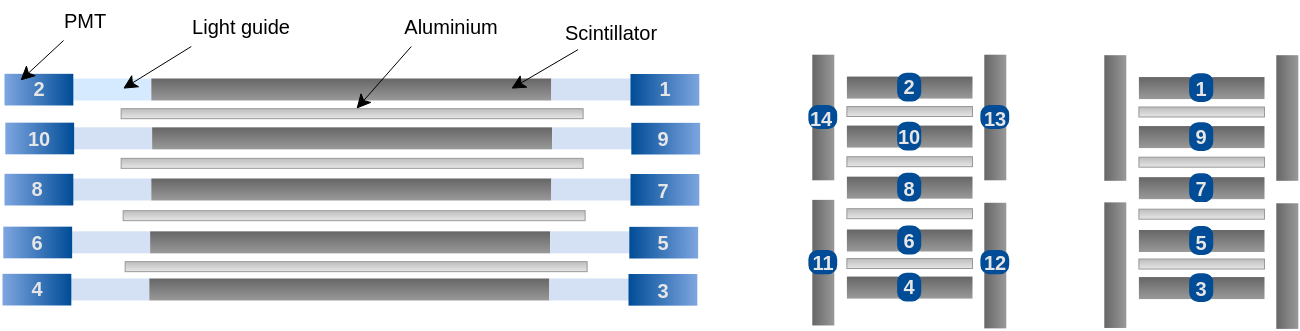 <mxfile version="17.4.2" type="device" pages="2"><diagram id="F793rIssLFSxNm0j3WOR" name="Pagina-2"><mxGraphModel dx="1113" dy="853" grid="1" gridSize="10" guides="1" tooltips="1" connect="1" arrows="1" fold="1" page="1" pageScale="1" pageWidth="1169" pageHeight="827" math="0" shadow="0"><root><mxCell id="0"/><mxCell id="1" parent="0"/><mxCell id="4G-lnaGGp1i9wqiPuR36-56" value="" style="group;strokeWidth=0.5;" parent="1" vertex="1" connectable="0"><mxGeometry x="70.0" y="197.58" width="348.82" height="17.92" as="geometry"/></mxCell><mxCell id="4G-lnaGGp1i9wqiPuR36-57" value="" style="rounded=0;whiteSpace=wrap;html=1;fillColor=#D4E1F5;strokeColor=none;glass=0;sketch=0;shadow=0;strokeWidth=0.5;" parent="4G-lnaGGp1i9wqiPuR36-56" vertex="1"><mxGeometry x="34.41" y="2.42" width="40" height="11" as="geometry"/></mxCell><mxCell id="4G-lnaGGp1i9wqiPuR36-59" value="" style="rounded=0;whiteSpace=wrap;html=1;fillColor=#666666;strokeColor=none;glass=0;sketch=0;shadow=0;gradientColor=#999999;strokeWidth=0.5;" parent="4G-lnaGGp1i9wqiPuR36-56" vertex="1"><mxGeometry x="74.41" y="2.42" width="200" height="11" as="geometry"/></mxCell><mxCell id="4G-lnaGGp1i9wqiPuR36-60" value="" style="rounded=0;whiteSpace=wrap;html=1;fillColor=#D4E1F5;strokeColor=none;glass=0;sketch=0;shadow=0;strokeWidth=0.5;" parent="4G-lnaGGp1i9wqiPuR36-56" vertex="1"><mxGeometry x="274.41" y="2.42" width="40" height="11" as="geometry"/></mxCell><mxCell id="4G-lnaGGp1i9wqiPuR36-58" value="" style="rounded=0;whiteSpace=wrap;html=1;arcSize=29;strokeColor=none;fillColor=#004C97;gradientColor=#7EA6E0;gradientDirection=east;rotation=-180;direction=west;container=0;strokeWidth=0.5;" parent="4G-lnaGGp1i9wqiPuR36-56" vertex="1"><mxGeometry x="314.0" y="0.17" width="34.41" height="15.83" as="geometry"/></mxCell><mxCell id="4G-lnaGGp1i9wqiPuR36-83" value="&lt;b&gt;&lt;font color=&quot;#e6e6e6&quot;&gt;3&lt;/font&gt;&lt;/b&gt;" style="text;html=1;align=center;verticalAlign=middle;resizable=0;points=[];autosize=1;strokeColor=none;fillColor=none;fontSize=10;fontColor=#000000;strokeWidth=0.5;" parent="4G-lnaGGp1i9wqiPuR36-56" vertex="1"><mxGeometry x="321.21" y="-2.0" width="20" height="20" as="geometry"/></mxCell><mxCell id="4G-lnaGGp1i9wqiPuR36-50" value="" style="group;strokeWidth=0.5;" parent="1" vertex="1" connectable="0"><mxGeometry x="70.41" y="174" width="348.82" height="18.01" as="geometry"/></mxCell><mxCell id="4G-lnaGGp1i9wqiPuR36-51" value="" style="rounded=0;whiteSpace=wrap;html=1;fillColor=#D4E1F5;strokeColor=none;glass=0;sketch=0;shadow=0;strokeWidth=0.5;" parent="4G-lnaGGp1i9wqiPuR36-50" vertex="1"><mxGeometry x="34.41" y="2.42" width="40" height="11" as="geometry"/></mxCell><mxCell id="4G-lnaGGp1i9wqiPuR36-53" value="" style="rounded=0;whiteSpace=wrap;html=1;fillColor=#666666;strokeColor=none;glass=0;sketch=0;shadow=0;gradientColor=#999999;strokeWidth=0.5;" parent="4G-lnaGGp1i9wqiPuR36-50" vertex="1"><mxGeometry x="74.41" y="2.42" width="200" height="11" as="geometry"/></mxCell><mxCell id="4G-lnaGGp1i9wqiPuR36-54" value="" style="rounded=0;whiteSpace=wrap;html=1;fillColor=#D4E1F5;strokeColor=none;glass=0;sketch=0;shadow=0;strokeWidth=0.5;" parent="4G-lnaGGp1i9wqiPuR36-50" vertex="1"><mxGeometry x="274.41" y="2.42" width="40" height="11" as="geometry"/></mxCell><mxCell id="4G-lnaGGp1i9wqiPuR36-52" value="" style="rounded=0;whiteSpace=wrap;html=1;arcSize=29;strokeColor=none;fillColor=#004C97;gradientColor=#7EA6E0;gradientDirection=east;rotation=-180;direction=west;container=0;strokeWidth=0.5;" parent="4G-lnaGGp1i9wqiPuR36-50" vertex="1"><mxGeometry x="314.0" y="0.17" width="34.41" height="15.83" as="geometry"/></mxCell><mxCell id="4G-lnaGGp1i9wqiPuR36-82" value="&lt;b&gt;&lt;font color=&quot;#e6e6e6&quot;&gt;5&lt;/font&gt;&lt;/b&gt;" style="text;html=1;align=center;verticalAlign=middle;resizable=0;points=[];autosize=1;strokeColor=none;fillColor=none;fontSize=10;fontColor=#000000;strokeWidth=0.5;" parent="4G-lnaGGp1i9wqiPuR36-50" vertex="1"><mxGeometry x="320.21" y="-1.92" width="20" height="20" as="geometry"/></mxCell><mxCell id="4G-lnaGGp1i9wqiPuR36-44" value="" style="group;strokeWidth=0.5;" parent="1" vertex="1" connectable="0"><mxGeometry x="71.0" y="147.58" width="348.82" height="18.01" as="geometry"/></mxCell><mxCell id="4G-lnaGGp1i9wqiPuR36-45" value="" style="rounded=0;whiteSpace=wrap;html=1;fillColor=#D4E1F5;strokeColor=none;glass=0;sketch=0;shadow=0;strokeWidth=0.5;" parent="4G-lnaGGp1i9wqiPuR36-44" vertex="1"><mxGeometry x="34.41" y="2.42" width="40" height="11" as="geometry"/></mxCell><mxCell id="4G-lnaGGp1i9wqiPuR36-47" value="" style="rounded=0;whiteSpace=wrap;html=1;fillColor=#666666;strokeColor=none;glass=0;sketch=0;shadow=0;gradientColor=#999999;strokeWidth=0.5;" parent="4G-lnaGGp1i9wqiPuR36-44" vertex="1"><mxGeometry x="74.41" y="2.42" width="200" height="11" as="geometry"/></mxCell><mxCell id="4G-lnaGGp1i9wqiPuR36-48" value="" style="rounded=0;whiteSpace=wrap;html=1;fillColor=#D4E1F5;strokeColor=none;glass=0;sketch=0;shadow=0;strokeWidth=0.5;" parent="4G-lnaGGp1i9wqiPuR36-44" vertex="1"><mxGeometry x="274.41" y="2.42" width="40" height="11" as="geometry"/></mxCell><mxCell id="4G-lnaGGp1i9wqiPuR36-46" value="" style="rounded=0;whiteSpace=wrap;html=1;arcSize=29;strokeColor=none;fillColor=#004C97;gradientColor=#7EA6E0;gradientDirection=east;rotation=-180;direction=west;container=0;strokeWidth=0.5;" parent="4G-lnaGGp1i9wqiPuR36-44" vertex="1"><mxGeometry x="314.0" y="0.17" width="34.41" height="15.83" as="geometry"/></mxCell><mxCell id="4G-lnaGGp1i9wqiPuR36-81" value="&lt;b&gt;&lt;font color=&quot;#e6e6e6&quot;&gt;7&lt;/font&gt;&lt;/b&gt;" style="text;html=1;align=center;verticalAlign=middle;resizable=0;points=[];autosize=1;strokeColor=none;fillColor=none;fontSize=10;fontColor=#000000;strokeWidth=0.5;" parent="4G-lnaGGp1i9wqiPuR36-44" vertex="1"><mxGeometry x="320.21" y="-1.91" width="20" height="20" as="geometry"/></mxCell><mxCell id="4G-lnaGGp1i9wqiPuR36-38" value="" style="group;strokeWidth=0.5;" parent="1" vertex="1" connectable="0"><mxGeometry x="71.41" y="122" width="348.82" height="18.09" as="geometry"/></mxCell><mxCell id="4G-lnaGGp1i9wqiPuR36-39" value="" style="rounded=0;whiteSpace=wrap;html=1;fillColor=#D4E1F5;strokeColor=none;glass=0;sketch=0;shadow=0;strokeWidth=0.5;" parent="4G-lnaGGp1i9wqiPuR36-38" vertex="1"><mxGeometry x="34.41" y="2.42" width="40" height="11" as="geometry"/></mxCell><mxCell id="4G-lnaGGp1i9wqiPuR36-41" value="" style="rounded=0;whiteSpace=wrap;html=1;fillColor=#666666;strokeColor=none;glass=0;sketch=0;shadow=0;gradientColor=#999999;strokeWidth=0.5;" parent="4G-lnaGGp1i9wqiPuR36-38" vertex="1"><mxGeometry x="74.41" y="2.42" width="200" height="11" as="geometry"/></mxCell><mxCell id="4G-lnaGGp1i9wqiPuR36-42" value="" style="rounded=0;whiteSpace=wrap;html=1;fillColor=#D4E1F5;strokeColor=none;glass=0;sketch=0;shadow=0;strokeWidth=0.5;" parent="4G-lnaGGp1i9wqiPuR36-38" vertex="1"><mxGeometry x="274.41" y="2.42" width="40" height="11" as="geometry"/></mxCell><mxCell id="4G-lnaGGp1i9wqiPuR36-63" value="" style="rounded=0;whiteSpace=wrap;html=1;shadow=0;glass=0;sketch=0;strokeColor=#999999;fillColor=#BDBDBD;gradientColor=#E6E6E6;strokeWidth=0.5;" parent="4G-lnaGGp1i9wqiPuR36-38" vertex="1"><mxGeometry x="58.91" y="-6.91" width="231" height="5" as="geometry"/></mxCell><mxCell id="4G-lnaGGp1i9wqiPuR36-40" value="" style="rounded=0;whiteSpace=wrap;html=1;arcSize=29;strokeColor=none;fillColor=#004C97;gradientColor=#7EA6E0;gradientDirection=east;rotation=-180;direction=west;container=0;strokeWidth=0.5;" parent="4G-lnaGGp1i9wqiPuR36-38" vertex="1"><mxGeometry x="314.0" y="0.17" width="34.41" height="15.83" as="geometry"/></mxCell><mxCell id="4G-lnaGGp1i9wqiPuR36-80" value="&lt;b&gt;&lt;font color=&quot;#e6e6e6&quot;&gt;9&lt;/font&gt;&lt;/b&gt;" style="text;html=1;align=center;verticalAlign=middle;resizable=0;points=[];autosize=1;strokeColor=none;fillColor=none;fontSize=10;fontColor=#000000;strokeWidth=0.5;" parent="4G-lnaGGp1i9wqiPuR36-38" vertex="1"><mxGeometry x="319.21" y="-1.83" width="20" height="20" as="geometry"/></mxCell><mxCell id="4G-lnaGGp1i9wqiPuR36-37" value="" style="group;strokeWidth=0.5;" parent="1" vertex="1" connectable="0"><mxGeometry x="71.0" y="97.58" width="348.82" height="116.99" as="geometry"/></mxCell><mxCell id="4G-lnaGGp1i9wqiPuR36-16" value="" style="rounded=0;whiteSpace=wrap;html=1;fillColor=#D5EAFF;strokeColor=none;glass=0;sketch=0;shadow=0;strokeWidth=0.5;" parent="4G-lnaGGp1i9wqiPuR36-37" vertex="1"><mxGeometry x="34.41" y="2.42" width="40" height="11" as="geometry"/></mxCell><mxCell id="4G-lnaGGp1i9wqiPuR36-22" value="" style="rounded=0;whiteSpace=wrap;html=1;fillColor=#666666;strokeColor=none;glass=0;sketch=0;shadow=0;gradientColor=#999999;strokeWidth=0.5;" parent="4G-lnaGGp1i9wqiPuR36-37" vertex="1"><mxGeometry x="74.41" y="2.42" width="200" height="11" as="geometry"/></mxCell><mxCell id="4G-lnaGGp1i9wqiPuR36-25" value="" style="rounded=0;whiteSpace=wrap;html=1;fillColor=#D4E1F5;strokeColor=none;glass=0;sketch=0;shadow=0;strokeWidth=0.5;" parent="4G-lnaGGp1i9wqiPuR36-37" vertex="1"><mxGeometry x="274.41" y="2.42" width="40" height="11" as="geometry"/></mxCell><mxCell id="4G-lnaGGp1i9wqiPuR36-2" value="" style="rounded=0;whiteSpace=wrap;html=1;arcSize=29;strokeColor=none;fillColor=#004C97;gradientColor=#7EA6E0;gradientDirection=east;rotation=-180;direction=west;container=0;strokeWidth=0.5;" parent="4G-lnaGGp1i9wqiPuR36-37" vertex="1"><mxGeometry x="314.0" y="0.17" width="34.41" height="15.83" as="geometry"/></mxCell><mxCell id="4G-lnaGGp1i9wqiPuR36-79" value="&lt;b&gt;&lt;font color=&quot;#e6e6e6&quot;&gt;1&lt;/font&gt;&lt;/b&gt;" style="text;html=1;align=center;verticalAlign=middle;resizable=0;points=[];autosize=1;strokeColor=none;fillColor=none;fontSize=10;fontColor=#000000;strokeWidth=0.5;" parent="4G-lnaGGp1i9wqiPuR36-37" vertex="1"><mxGeometry x="321.2" y="-3.0" width="20" height="20" as="geometry"/></mxCell><mxCell id="xSd7a3J-SRU90DD6jXcK-25" value="" style="group" vertex="1" connectable="0" parent="4G-lnaGGp1i9wqiPuR36-37"><mxGeometry x="-5.684e-14" y="-3.0" width="35.82" height="119.99" as="geometry"/></mxCell><mxCell id="4G-lnaGGp1i9wqiPuR36-26" value="" style="rounded=0;whiteSpace=wrap;html=1;arcSize=29;strokeColor=none;fillColor=#004C97;gradientColor=#7EA6E0;gradientDirection=east;rotation=-180;direction=west;container=0;flipH=1;strokeWidth=0.5;" parent="xSd7a3J-SRU90DD6jXcK-25" vertex="1"><mxGeometry x="1" y="3.08" width="34.41" height="15.83" as="geometry"/></mxCell><mxCell id="4G-lnaGGp1i9wqiPuR36-84" value="&lt;b&gt;&lt;font color=&quot;#e6e6e6&quot;&gt;2&lt;/font&gt;&lt;/b&gt;" style="text;html=1;align=center;verticalAlign=middle;resizable=0;points=[];autosize=1;strokeColor=none;fillColor=none;fontSize=10;fontColor=#000000;strokeWidth=0.5;" parent="xSd7a3J-SRU90DD6jXcK-25" vertex="1"><mxGeometry x="8.21" width="20" height="20" as="geometry"/></mxCell><mxCell id="4G-lnaGGp1i9wqiPuR36-43" value="" style="rounded=0;whiteSpace=wrap;html=1;arcSize=29;strokeColor=none;fillColor=#004C97;gradientColor=#7EA6E0;gradientDirection=east;rotation=-180;direction=west;container=0;flipH=1;strokeWidth=0.5;" parent="xSd7a3J-SRU90DD6jXcK-25" vertex="1"><mxGeometry x="1.41" y="27.5" width="34.41" height="15.83" as="geometry"/></mxCell><mxCell id="4G-lnaGGp1i9wqiPuR36-85" value="&lt;b&gt;&lt;font color=&quot;#e6e6e6&quot;&gt;10&lt;/font&gt;&lt;/b&gt;" style="text;html=1;align=center;verticalAlign=middle;resizable=0;points=[];autosize=1;strokeColor=none;fillColor=none;fontSize=10;fontColor=#000000;strokeWidth=0.5;" parent="xSd7a3J-SRU90DD6jXcK-25" vertex="1"><mxGeometry x="2.61" y="25.42" width="30" height="20" as="geometry"/></mxCell><mxCell id="4G-lnaGGp1i9wqiPuR36-49" value="" style="rounded=0;whiteSpace=wrap;html=1;arcSize=29;strokeColor=none;fillColor=#004C97;gradientColor=#7EA6E0;gradientDirection=east;rotation=-180;direction=west;container=0;flipH=1;strokeWidth=0.5;" parent="xSd7a3J-SRU90DD6jXcK-25" vertex="1"><mxGeometry x="1" y="53.08" width="34.41" height="15.83" as="geometry"/></mxCell><mxCell id="4G-lnaGGp1i9wqiPuR36-86" value="&lt;b&gt;&lt;font color=&quot;#e6e6e6&quot;&gt;8&lt;/font&gt;&lt;/b&gt;" style="text;html=1;align=center;verticalAlign=middle;resizable=0;points=[];autosize=1;strokeColor=none;fillColor=none;fontSize=10;fontColor=#000000;strokeWidth=0.5;" parent="xSd7a3J-SRU90DD6jXcK-25" vertex="1"><mxGeometry x="7.21" y="50.09" width="20" height="20" as="geometry"/></mxCell><mxCell id="4G-lnaGGp1i9wqiPuR36-55" value="" style="rounded=0;whiteSpace=wrap;html=1;arcSize=29;strokeColor=none;fillColor=#004C97;gradientColor=#7EA6E0;gradientDirection=east;rotation=-180;direction=west;container=0;flipH=1;strokeWidth=0.5;" parent="xSd7a3J-SRU90DD6jXcK-25" vertex="1"><mxGeometry x="0.41" y="79.5" width="34.41" height="15.83" as="geometry"/></mxCell><mxCell id="4G-lnaGGp1i9wqiPuR36-87" value="&lt;b&gt;&lt;font color=&quot;#e6e6e6&quot;&gt;6&lt;/font&gt;&lt;/b&gt;" style="text;html=1;align=center;verticalAlign=middle;resizable=0;points=[];autosize=1;strokeColor=none;fillColor=none;fontSize=10;fontColor=#000000;strokeWidth=0.5;" parent="xSd7a3J-SRU90DD6jXcK-25" vertex="1"><mxGeometry x="6.62" y="77.51" width="20" height="20" as="geometry"/></mxCell><mxCell id="4G-lnaGGp1i9wqiPuR36-61" value="" style="rounded=0;whiteSpace=wrap;html=1;arcSize=29;strokeColor=none;fillColor=#004C97;gradientColor=#7EA6E0;gradientDirection=east;rotation=-180;direction=west;container=0;flipH=1;strokeWidth=0.5;" parent="xSd7a3J-SRU90DD6jXcK-25" vertex="1"><mxGeometry y="103.08" width="34.41" height="15.83" as="geometry"/></mxCell><mxCell id="4G-lnaGGp1i9wqiPuR36-88" value="&lt;b&gt;&lt;font color=&quot;#e6e6e6&quot;&gt;4&lt;/font&gt;&lt;/b&gt;" style="text;html=1;align=center;verticalAlign=middle;resizable=0;points=[];autosize=1;strokeColor=none;fillColor=none;fontSize=10;fontColor=#000000;strokeWidth=0.5;" parent="xSd7a3J-SRU90DD6jXcK-25" vertex="1"><mxGeometry x="7.21" y="99.99" width="20" height="20" as="geometry"/></mxCell><mxCell id="4G-lnaGGp1i9wqiPuR36-65" value="" style="rounded=0;whiteSpace=wrap;html=1;shadow=0;glass=0;sketch=0;strokeColor=#999999;fillColor=#BDBDBD;gradientColor=#E6E6E6;strokeWidth=0.5;" parent="1" vertex="1"><mxGeometry x="130.32" y="139.92" width="231" height="5" as="geometry"/></mxCell><mxCell id="4G-lnaGGp1i9wqiPuR36-66" value="" style="rounded=0;whiteSpace=wrap;html=1;shadow=0;glass=0;sketch=0;strokeColor=#999999;fillColor=#BDBDBD;gradientColor=#E6E6E6;strokeWidth=0.5;" parent="1" vertex="1"><mxGeometry x="131.32" y="166.09" width="231" height="5" as="geometry"/></mxCell><mxCell id="4G-lnaGGp1i9wqiPuR36-67" value="" style="rounded=0;whiteSpace=wrap;html=1;shadow=0;glass=0;sketch=0;strokeColor=#999999;fillColor=#BDBDBD;gradientColor=#E6E6E6;strokeWidth=0.5;" parent="1" vertex="1"><mxGeometry x="132.32" y="191.58" width="231" height="5" as="geometry"/></mxCell><mxCell id="4G-lnaGGp1i9wqiPuR36-68" value="&lt;font style=&quot;font-size: 10px&quot;&gt;Aluminium&lt;/font&gt;" style="text;html=1;align=center;verticalAlign=middle;resizable=0;points=[];autosize=1;strokeColor=none;fillColor=none;strokeWidth=0.5;" parent="1" vertex="1"><mxGeometry x="265.41" y="64" width="60" height="20" as="geometry"/></mxCell><mxCell id="4G-lnaGGp1i9wqiPuR36-69" value="" style="endArrow=classic;html=1;rounded=0;strokeWidth=0.5;" parent="1" target="4G-lnaGGp1i9wqiPuR36-63" edge="1"><mxGeometry width="50" height="50" relative="1" as="geometry"><mxPoint x="275.41" y="84" as="sourcePoint"/><mxPoint x="215.41" y="14" as="targetPoint"/></mxGeometry></mxCell><mxCell id="4G-lnaGGp1i9wqiPuR36-70" value="" style="endArrow=classic;html=1;rounded=0;strokeWidth=0.5;" parent="1" edge="1"><mxGeometry width="50" height="50" relative="1" as="geometry"><mxPoint x="165.41" y="84" as="sourcePoint"/><mxPoint x="131.322" y="105.09" as="targetPoint"/></mxGeometry></mxCell><mxCell id="4G-lnaGGp1i9wqiPuR36-71" value="&lt;font style=&quot;font-size: 10px&quot;&gt;Light guide&lt;/font&gt;" style="text;html=1;align=center;verticalAlign=middle;resizable=0;points=[];autosize=1;strokeColor=none;fillColor=none;strokeWidth=0.5;" parent="1" vertex="1"><mxGeometry x="160.41" y="64" width="60" height="20" as="geometry"/></mxCell><mxCell id="4G-lnaGGp1i9wqiPuR36-74" value="" style="endArrow=classic;html=1;rounded=0;strokeWidth=0.5;entryX=0.039;entryY=0.321;entryDx=0;entryDy=0;entryPerimeter=0;" parent="1" source="4G-lnaGGp1i9wqiPuR36-75" target="4G-lnaGGp1i9wqiPuR36-84" edge="1"><mxGeometry width="50" height="50" relative="1" as="geometry"><mxPoint x="105.41" y="74" as="sourcePoint"/><mxPoint x="80" y="81" as="targetPoint"/></mxGeometry></mxCell><mxCell id="4G-lnaGGp1i9wqiPuR36-75" value="&lt;font color=&quot;#000000&quot;&gt;PMT&lt;/font&gt;" style="text;html=1;align=center;verticalAlign=middle;resizable=0;points=[];autosize=1;strokeColor=none;fillColor=none;fontSize=10;fontColor=#7EA6E0;strokeWidth=0.5;" parent="1" vertex="1"><mxGeometry x="92.32" y="61" width="40" height="20" as="geometry"/></mxCell><mxCell id="4G-lnaGGp1i9wqiPuR36-77" value="" style="endArrow=classic;html=1;rounded=0;exitX=0.223;exitY=0.927;exitDx=0;exitDy=0;exitPerimeter=0;strokeWidth=0.5;" parent="1" source="4G-lnaGGp1i9wqiPuR36-78" edge="1"><mxGeometry width="50" height="50" relative="1" as="geometry"><mxPoint x="352.41" y="74" as="sourcePoint"/><mxPoint x="325.412" y="105.09" as="targetPoint"/></mxGeometry></mxCell><mxCell id="4G-lnaGGp1i9wqiPuR36-78" value="&lt;font style=&quot;font-size: 10px&quot;&gt;Scintillator&lt;/font&gt;" style="text;html=1;align=center;verticalAlign=middle;resizable=0;points=[];autosize=1;strokeColor=none;fillColor=none;strokeWidth=0.5;" parent="1" vertex="1"><mxGeometry x="345.41" y="67" width="60" height="20" as="geometry"/></mxCell><mxCell id="wZDLJ2fOtv2TliGChZEt-1" value="" style="rounded=0;whiteSpace=wrap;html=1;fillColor=#666666;strokeColor=none;glass=0;sketch=0;shadow=0;gradientColor=#999999;strokeWidth=0.5;" parent="1" vertex="1"><mxGeometry x="493.2" y="99.04" width="62.8" height="11" as="geometry"/></mxCell><mxCell id="wZDLJ2fOtv2TliGChZEt-3" value="" style="rounded=0;whiteSpace=wrap;html=1;fillColor=#666666;strokeColor=none;glass=0;sketch=0;shadow=0;gradientColor=#999999;strokeWidth=0.5;" parent="1" vertex="1"><mxGeometry x="493.2" y="123.54" width="62.8" height="11" as="geometry"/></mxCell><mxCell id="wZDLJ2fOtv2TliGChZEt-4" value="" style="rounded=0;whiteSpace=wrap;html=1;fillColor=#666666;strokeColor=none;glass=0;sketch=0;shadow=0;gradientColor=#999999;strokeWidth=0.5;" parent="1" vertex="1"><mxGeometry x="493.2" y="199.04" width="62.8" height="11" as="geometry"/></mxCell><mxCell id="wZDLJ2fOtv2TliGChZEt-5" value="" style="rounded=0;whiteSpace=wrap;html=1;fillColor=#666666;strokeColor=none;glass=0;sketch=0;shadow=0;gradientColor=#999999;strokeWidth=0.5;" parent="1" vertex="1"><mxGeometry x="493.2" y="149.08" width="62.8" height="11" as="geometry"/></mxCell><mxCell id="wZDLJ2fOtv2TliGChZEt-6" value="" style="rounded=0;whiteSpace=wrap;html=1;fillColor=#666666;strokeColor=none;glass=0;sketch=0;shadow=0;gradientColor=#999999;strokeWidth=0.5;" parent="1" vertex="1"><mxGeometry x="493.2" y="175.5" width="62.8" height="11" as="geometry"/></mxCell><mxCell id="wZDLJ2fOtv2TliGChZEt-7" value="" style="rounded=0;whiteSpace=wrap;html=1;shadow=0;glass=0;sketch=0;strokeColor=#999999;fillColor=#BDBDBD;gradientColor=#E6E6E6;strokeWidth=0.5;" parent="1" vertex="1"><mxGeometry x="493.2" y="114" width="62.8" height="5" as="geometry"/></mxCell><mxCell id="wZDLJ2fOtv2TliGChZEt-8" value="" style="rounded=0;whiteSpace=wrap;html=1;shadow=0;glass=0;sketch=0;strokeColor=#999999;fillColor=#BDBDBD;gradientColor=#E6E6E6;strokeWidth=0.5;" parent="1" vertex="1"><mxGeometry x="493.2" y="139.09" width="62.8" height="5" as="geometry"/></mxCell><mxCell id="wZDLJ2fOtv2TliGChZEt-10" value="" style="rounded=0;whiteSpace=wrap;html=1;shadow=0;glass=0;sketch=0;strokeColor=#999999;fillColor=#BDBDBD;gradientColor=#E6E6E6;strokeWidth=0.5;" parent="1" vertex="1"><mxGeometry x="493.2" y="165.09" width="62.8" height="5" as="geometry"/></mxCell><mxCell id="wZDLJ2fOtv2TliGChZEt-11" value="" style="rounded=0;whiteSpace=wrap;html=1;shadow=0;glass=0;sketch=0;strokeColor=#999999;fillColor=#BDBDBD;gradientColor=#E6E6E6;strokeWidth=0.5;" parent="1" vertex="1"><mxGeometry x="493.2" y="190.01" width="62.8" height="5" as="geometry"/></mxCell><mxCell id="L1bz2mLmD6xJg3E8xlwl-7" value="" style="rounded=1;whiteSpace=wrap;html=1;strokeColor=#004C97;strokeWidth=1;fillColor=#004C97;gradientColor=none;gradientDirection=east;arcSize=37;" parent="1" vertex="1"><mxGeometry x="519.08" y="97.83" width="11.04" height="13.42" as="geometry"/></mxCell><mxCell id="L1bz2mLmD6xJg3E8xlwl-8" value="" style="rounded=1;whiteSpace=wrap;html=1;strokeColor=#004C97;strokeWidth=1;fillColor=#004C97;gradientColor=none;gradientDirection=east;arcSize=37;" parent="1" vertex="1"><mxGeometry x="519.08" y="122.33" width="11.04" height="13.42" as="geometry"/></mxCell><mxCell id="L1bz2mLmD6xJg3E8xlwl-9" value="" style="rounded=1;whiteSpace=wrap;html=1;strokeColor=#004C97;strokeWidth=1;fillColor=#004C97;gradientColor=none;gradientDirection=east;arcSize=37;" parent="1" vertex="1"><mxGeometry x="519.08" y="147.88" width="11.04" height="13.42" as="geometry"/></mxCell><mxCell id="L1bz2mLmD6xJg3E8xlwl-10" value="" style="rounded=1;whiteSpace=wrap;html=1;strokeColor=#004C97;strokeWidth=1;fillColor=#004C97;gradientColor=none;gradientDirection=east;arcSize=37;" parent="1" vertex="1"><mxGeometry x="519.08" y="174.3" width="11.04" height="13.42" as="geometry"/></mxCell><mxCell id="L1bz2mLmD6xJg3E8xlwl-11" value="" style="rounded=1;whiteSpace=wrap;html=1;strokeColor=#004C97;strokeWidth=1;fillColor=#004C97;gradientColor=none;gradientDirection=east;arcSize=37;" parent="1" vertex="1"><mxGeometry x="519.08" y="197.83" width="11.04" height="13.42" as="geometry"/></mxCell><mxCell id="L1bz2mLmD6xJg3E8xlwl-12" value="" style="rounded=0;whiteSpace=wrap;html=1;fillColor=#666666;strokeColor=none;glass=0;sketch=0;shadow=0;gradientColor=#999999;strokeWidth=0.5;rotation=-90;" parent="1" vertex="1"><mxGeometry x="450.0" y="114" width="62.8" height="11" as="geometry"/></mxCell><mxCell id="L1bz2mLmD6xJg3E8xlwl-13" value="" style="rounded=0;whiteSpace=wrap;html=1;fillColor=#666666;strokeColor=none;glass=0;sketch=0;shadow=0;gradientColor=#999999;strokeWidth=0.5;rotation=-90;" parent="1" vertex="1"><mxGeometry x="450.0" y="186.58" width="62.8" height="11" as="geometry"/></mxCell><mxCell id="L1bz2mLmD6xJg3E8xlwl-14" value="" style="rounded=0;whiteSpace=wrap;html=1;fillColor=#666666;strokeColor=none;glass=0;sketch=0;shadow=0;gradientColor=#999999;strokeWidth=0.5;rotation=-90;" parent="1" vertex="1"><mxGeometry x="536" y="114.0" width="62.8" height="11" as="geometry"/></mxCell><mxCell id="L1bz2mLmD6xJg3E8xlwl-15" value="" style="rounded=0;whiteSpace=wrap;html=1;fillColor=#666666;strokeColor=none;glass=0;sketch=0;shadow=0;gradientColor=#999999;strokeWidth=0.5;rotation=-90;" parent="1" vertex="1"><mxGeometry x="536" y="188.04" width="62.8" height="11" as="geometry"/></mxCell><mxCell id="L1bz2mLmD6xJg3E8xlwl-16" value="" style="rounded=0;whiteSpace=wrap;html=1;fillColor=#666666;strokeColor=none;glass=0;sketch=0;shadow=0;gradientColor=#999999;strokeWidth=0.5;" parent="1" vertex="1"><mxGeometry x="639.2" y="99.29" width="62.8" height="11" as="geometry"/></mxCell><mxCell id="L1bz2mLmD6xJg3E8xlwl-17" value="" style="rounded=0;whiteSpace=wrap;html=1;fillColor=#666666;strokeColor=none;glass=0;sketch=0;shadow=0;gradientColor=#999999;strokeWidth=0.5;" parent="1" vertex="1"><mxGeometry x="639.2" y="123.79" width="62.8" height="11" as="geometry"/></mxCell><mxCell id="L1bz2mLmD6xJg3E8xlwl-18" value="" style="rounded=0;whiteSpace=wrap;html=1;fillColor=#666666;strokeColor=none;glass=0;sketch=0;shadow=0;gradientColor=#999999;strokeWidth=0.5;" parent="1" vertex="1"><mxGeometry x="639.2" y="199.29" width="62.8" height="11" as="geometry"/></mxCell><mxCell id="L1bz2mLmD6xJg3E8xlwl-19" value="" style="rounded=0;whiteSpace=wrap;html=1;fillColor=#666666;strokeColor=none;glass=0;sketch=0;shadow=0;gradientColor=#999999;strokeWidth=0.5;" parent="1" vertex="1"><mxGeometry x="639.2" y="149.33" width="62.8" height="11" as="geometry"/></mxCell><mxCell id="L1bz2mLmD6xJg3E8xlwl-20" value="" style="rounded=0;whiteSpace=wrap;html=1;fillColor=#666666;strokeColor=none;glass=0;sketch=0;shadow=0;gradientColor=#999999;strokeWidth=0.5;" parent="1" vertex="1"><mxGeometry x="639.2" y="175.75" width="62.8" height="11" as="geometry"/></mxCell><mxCell id="L1bz2mLmD6xJg3E8xlwl-21" value="" style="rounded=0;whiteSpace=wrap;html=1;shadow=0;glass=0;sketch=0;strokeColor=#999999;fillColor=#BDBDBD;gradientColor=#E6E6E6;strokeWidth=0.5;" parent="1" vertex="1"><mxGeometry x="639.2" y="114.25" width="62.8" height="5" as="geometry"/></mxCell><mxCell id="L1bz2mLmD6xJg3E8xlwl-22" value="" style="rounded=0;whiteSpace=wrap;html=1;shadow=0;glass=0;sketch=0;strokeColor=#999999;fillColor=#BDBDBD;gradientColor=#E6E6E6;strokeWidth=0.5;" parent="1" vertex="1"><mxGeometry x="639.2" y="139.34" width="62.8" height="5" as="geometry"/></mxCell><mxCell id="L1bz2mLmD6xJg3E8xlwl-23" value="" style="rounded=0;whiteSpace=wrap;html=1;shadow=0;glass=0;sketch=0;strokeColor=#999999;fillColor=#BDBDBD;gradientColor=#E6E6E6;strokeWidth=0.5;" parent="1" vertex="1"><mxGeometry x="639.2" y="165.34" width="62.8" height="5" as="geometry"/></mxCell><mxCell id="L1bz2mLmD6xJg3E8xlwl-24" value="" style="rounded=0;whiteSpace=wrap;html=1;shadow=0;glass=0;sketch=0;strokeColor=#999999;fillColor=#BDBDBD;gradientColor=#E6E6E6;strokeWidth=0.5;" parent="1" vertex="1"><mxGeometry x="639.2" y="190.26" width="62.8" height="5" as="geometry"/></mxCell><mxCell id="L1bz2mLmD6xJg3E8xlwl-25" value="" style="rounded=1;whiteSpace=wrap;html=1;strokeColor=#004C97;strokeWidth=1;fillColor=#004C97;gradientColor=none;gradientDirection=east;arcSize=37;" parent="1" vertex="1"><mxGeometry x="665.08" y="98.08" width="11.04" height="13.42" as="geometry"/></mxCell><mxCell id="L1bz2mLmD6xJg3E8xlwl-26" value="" style="rounded=1;whiteSpace=wrap;html=1;strokeColor=#004C97;strokeWidth=1;fillColor=#004C97;gradientColor=none;gradientDirection=east;arcSize=37;" parent="1" vertex="1"><mxGeometry x="665.08" y="122.58" width="11.04" height="13.42" as="geometry"/></mxCell><mxCell id="L1bz2mLmD6xJg3E8xlwl-27" value="" style="rounded=1;whiteSpace=wrap;html=1;strokeColor=#004C97;strokeWidth=1;fillColor=#004C97;gradientColor=none;gradientDirection=east;arcSize=37;" parent="1" vertex="1"><mxGeometry x="665.08" y="148.13" width="11.04" height="13.42" as="geometry"/></mxCell><mxCell id="L1bz2mLmD6xJg3E8xlwl-28" value="" style="rounded=1;whiteSpace=wrap;html=1;strokeColor=#004C97;strokeWidth=1;fillColor=#004C97;gradientColor=none;gradientDirection=east;arcSize=37;" parent="1" vertex="1"><mxGeometry x="665.08" y="174.55" width="11.04" height="13.42" as="geometry"/></mxCell><mxCell id="L1bz2mLmD6xJg3E8xlwl-29" value="" style="rounded=1;whiteSpace=wrap;html=1;strokeColor=#004C97;strokeWidth=1;fillColor=#004C97;gradientColor=none;gradientDirection=east;arcSize=37;" parent="1" vertex="1"><mxGeometry x="665.08" y="198.08" width="11.04" height="13.42" as="geometry"/></mxCell><mxCell id="L1bz2mLmD6xJg3E8xlwl-30" value="" style="rounded=0;whiteSpace=wrap;html=1;fillColor=#666666;strokeColor=none;glass=0;sketch=0;shadow=0;gradientColor=#999999;strokeWidth=0.5;rotation=-90;" parent="1" vertex="1"><mxGeometry x="596" y="114.25" width="62.8" height="11" as="geometry"/></mxCell><mxCell id="L1bz2mLmD6xJg3E8xlwl-31" value="" style="rounded=0;whiteSpace=wrap;html=1;fillColor=#666666;strokeColor=none;glass=0;sketch=0;shadow=0;gradientColor=#999999;strokeWidth=0.5;rotation=-90;" parent="1" vertex="1"><mxGeometry x="596" y="187.83" width="62.8" height="11" as="geometry"/></mxCell><mxCell id="L1bz2mLmD6xJg3E8xlwl-32" value="" style="rounded=0;whiteSpace=wrap;html=1;fillColor=#666666;strokeColor=none;glass=0;sketch=0;shadow=0;gradientColor=#999999;strokeWidth=0.5;rotation=-90;" parent="1" vertex="1"><mxGeometry x="682" y="114.25" width="62.8" height="11" as="geometry"/></mxCell><mxCell id="L1bz2mLmD6xJg3E8xlwl-33" value="" style="rounded=0;whiteSpace=wrap;html=1;fillColor=#666666;strokeColor=none;glass=0;sketch=0;shadow=0;gradientColor=#999999;strokeWidth=0.5;rotation=-90;" parent="1" vertex="1"><mxGeometry x="682" y="188.29" width="62.8" height="11" as="geometry"/></mxCell><mxCell id="L1bz2mLmD6xJg3E8xlwl-34" value="&lt;b&gt;&lt;font color=&quot;#e6e6e6&quot;&gt;2&lt;/font&gt;&lt;/b&gt;" style="text;html=1;align=center;verticalAlign=middle;resizable=0;points=[];autosize=1;strokeColor=none;fillColor=none;fontSize=10;fontColor=#000000;strokeWidth=0.5;" parent="1" vertex="1"><mxGeometry x="513.56" y="93.5" width="20" height="20" as="geometry"/></mxCell><mxCell id="L1bz2mLmD6xJg3E8xlwl-35" value="&lt;b&gt;&lt;font color=&quot;#e6e6e6&quot;&gt;4&lt;/font&gt;&lt;/b&gt;" style="text;html=1;align=center;verticalAlign=middle;resizable=0;points=[];autosize=1;strokeColor=none;fillColor=none;fontSize=10;fontColor=#000000;strokeWidth=0.5;" parent="1" vertex="1"><mxGeometry x="513.56" y="193.5" width="20" height="20" as="geometry"/></mxCell><mxCell id="xSd7a3J-SRU90DD6jXcK-1" value="&lt;b&gt;&lt;font color=&quot;#e6e6e6&quot;&gt;10&lt;/font&gt;&lt;/b&gt;" style="text;html=1;align=center;verticalAlign=middle;resizable=0;points=[];autosize=1;strokeColor=none;fillColor=none;fontSize=10;fontColor=#000000;strokeWidth=0.5;" vertex="1" parent="1"><mxGeometry x="508.56" y="119.0" width="30" height="20" as="geometry"/></mxCell><mxCell id="xSd7a3J-SRU90DD6jXcK-2" value="&lt;b&gt;&lt;font color=&quot;#e6e6e6&quot;&gt;8&lt;/font&gt;&lt;/b&gt;" style="text;html=1;align=center;verticalAlign=middle;resizable=0;points=[];autosize=1;strokeColor=none;fillColor=none;fontSize=10;fontColor=#000000;strokeWidth=0.5;" vertex="1" parent="1"><mxGeometry x="513.98" y="144.58" width="20" height="20" as="geometry"/></mxCell><mxCell id="xSd7a3J-SRU90DD6jXcK-3" value="&lt;b&gt;&lt;font color=&quot;#e6e6e6&quot;&gt;6&lt;/font&gt;&lt;/b&gt;" style="text;html=1;align=center;verticalAlign=middle;resizable=0;points=[];autosize=1;strokeColor=none;fillColor=none;fontSize=10;fontColor=#000000;strokeWidth=0.5;" vertex="1" parent="1"><mxGeometry x="513.56" y="171" width="20" height="20" as="geometry"/></mxCell><mxCell id="xSd7a3J-SRU90DD6jXcK-6" value="" style="rounded=1;whiteSpace=wrap;html=1;strokeColor=#004C97;strokeWidth=1;fillColor=#004C97;gradientColor=none;gradientDirection=east;arcSize=37;rotation=90;" vertex="1" parent="1"><mxGeometry x="475.88" y="112.79" width="11.04" height="13.42" as="geometry"/></mxCell><mxCell id="xSd7a3J-SRU90DD6jXcK-7" value="" style="rounded=1;whiteSpace=wrap;html=1;strokeColor=#004C97;strokeWidth=1;fillColor=#004C97;gradientColor=none;gradientDirection=east;arcSize=37;rotation=90;" vertex="1" parent="1"><mxGeometry x="475.88" y="185.37" width="11.04" height="13.42" as="geometry"/></mxCell><mxCell id="xSd7a3J-SRU90DD6jXcK-8" value="" style="rounded=1;whiteSpace=wrap;html=1;strokeColor=#004C97;strokeWidth=1;fillColor=#004C97;gradientColor=none;gradientDirection=east;arcSize=37;rotation=90;" vertex="1" parent="1"><mxGeometry x="561.88" y="112.79" width="11.04" height="13.42" as="geometry"/></mxCell><mxCell id="xSd7a3J-SRU90DD6jXcK-9" value="" style="rounded=1;whiteSpace=wrap;html=1;strokeColor=#004C97;strokeWidth=1;fillColor=#004C97;gradientColor=none;gradientDirection=east;arcSize=37;rotation=90;" vertex="1" parent="1"><mxGeometry x="561.88" y="185.37" width="11.04" height="13.42" as="geometry"/></mxCell><mxCell id="xSd7a3J-SRU90DD6jXcK-11" value="&lt;b&gt;&lt;font color=&quot;#e6e6e6&quot;&gt;14&lt;/font&gt;&lt;/b&gt;" style="text;html=1;align=center;verticalAlign=middle;resizable=0;points=[];autosize=1;strokeColor=none;fillColor=none;fontSize=10;fontColor=#000000;strokeWidth=0.5;" vertex="1" parent="1"><mxGeometry x="465.2" y="109.5" width="30" height="20" as="geometry"/></mxCell><mxCell id="xSd7a3J-SRU90DD6jXcK-12" value="&lt;b&gt;&lt;font color=&quot;#e6e6e6&quot;&gt;11&lt;/font&gt;&lt;/b&gt;" style="text;html=1;align=center;verticalAlign=middle;resizable=0;points=[];autosize=1;strokeColor=none;fillColor=none;fontSize=10;fontColor=#000000;strokeWidth=0.5;" vertex="1" parent="1"><mxGeometry x="466.2" y="181.76" width="30" height="20" as="geometry"/></mxCell><mxCell id="xSd7a3J-SRU90DD6jXcK-13" value="&lt;b&gt;&lt;font color=&quot;#e6e6e6&quot;&gt;13&lt;/font&gt;&lt;/b&gt;" style="text;html=1;align=center;verticalAlign=middle;resizable=0;points=[];autosize=1;strokeColor=none;fillColor=none;fontSize=10;fontColor=#000000;strokeWidth=0.5;" vertex="1" parent="1"><mxGeometry x="552.4" y="109.5" width="30" height="20" as="geometry"/></mxCell><mxCell id="xSd7a3J-SRU90DD6jXcK-14" value="&lt;b&gt;&lt;font color=&quot;#e6e6e6&quot;&gt;12&lt;/font&gt;&lt;/b&gt;" style="text;html=1;align=center;verticalAlign=middle;resizable=0;points=[];autosize=1;strokeColor=none;fillColor=none;fontSize=10;fontColor=#000000;strokeWidth=0.5;" vertex="1" parent="1"><mxGeometry x="552.4" y="181.76" width="30" height="20" as="geometry"/></mxCell><mxCell id="xSd7a3J-SRU90DD6jXcK-26" value="&lt;b&gt;&lt;font color=&quot;#e6e6e6&quot;&gt;1&lt;/font&gt;&lt;/b&gt;" style="text;html=1;align=center;verticalAlign=middle;resizable=0;points=[];autosize=1;strokeColor=none;fillColor=none;fontSize=10;fontColor=#000000;strokeWidth=0.5;" vertex="1" parent="1"><mxGeometry x="659.6" y="94.5" width="20" height="20" as="geometry"/></mxCell><mxCell id="xSd7a3J-SRU90DD6jXcK-27" value="&lt;b&gt;&lt;font color=&quot;#e6e6e6&quot;&gt;9&lt;/font&gt;&lt;/b&gt;" style="text;html=1;align=center;verticalAlign=middle;resizable=0;points=[];autosize=1;strokeColor=none;fillColor=none;fontSize=10;fontColor=#000000;strokeWidth=0.5;" vertex="1" parent="1"><mxGeometry x="659.6" y="119.09" width="20" height="20" as="geometry"/></mxCell><mxCell id="xSd7a3J-SRU90DD6jXcK-28" value="&lt;b&gt;&lt;font color=&quot;#e6e6e6&quot;&gt;7&lt;/font&gt;&lt;/b&gt;" style="text;html=1;align=center;verticalAlign=middle;resizable=0;points=[];autosize=1;strokeColor=none;fillColor=none;fontSize=10;fontColor=#000000;strokeWidth=0.5;" vertex="1" parent="1"><mxGeometry x="659.6" y="144.59" width="20" height="20" as="geometry"/></mxCell><mxCell id="xSd7a3J-SRU90DD6jXcK-29" value="&lt;b&gt;&lt;font color=&quot;#e6e6e6&quot;&gt;5&lt;/font&gt;&lt;/b&gt;" style="text;html=1;align=center;verticalAlign=middle;resizable=0;points=[];autosize=1;strokeColor=none;fillColor=none;fontSize=10;fontColor=#000000;strokeWidth=0.5;" vertex="1" parent="1"><mxGeometry x="659.6" y="172" width="20" height="20" as="geometry"/></mxCell><mxCell id="xSd7a3J-SRU90DD6jXcK-30" value="&lt;b&gt;&lt;font color=&quot;#e6e6e6&quot;&gt;3&lt;/font&gt;&lt;/b&gt;" style="text;html=1;align=center;verticalAlign=middle;resizable=0;points=[];autosize=1;strokeColor=none;fillColor=none;fontSize=10;fontColor=#000000;strokeWidth=0.5;" vertex="1" parent="1"><mxGeometry x="659.6" y="194.57" width="20" height="20" as="geometry"/></mxCell></root></mxGraphModel></diagram><diagram id="ynWk-4TeUXFxyRRj_Ey8" name="Page-2"><mxGraphModel dx="946" dy="725" grid="1" gridSize="10" guides="1" tooltips="1" connect="1" arrows="1" fold="1" page="1" pageScale="1" pageWidth="1169" pageHeight="827" math="1" shadow="0"><root><mxCell id="0"/><mxCell id="1" parent="0"/><mxCell id="5JI1H-B-chEOR2FNzurZ-2" value="" style="verticalLabelPosition=bottom;shadow=0;dashed=0;align=center;html=1;verticalAlign=top;shape=mxgraph.electrical.logic_gates.logic_gate;operation=or;strokeWidth=0.5;" parent="1" vertex="1"><mxGeometry x="195.5" y="505.5" width="80" height="50" as="geometry"/></mxCell><mxCell id="5JI1H-B-chEOR2FNzurZ-5" value="" style="endArrow=none;html=1;rounded=0;strokeWidth=0.5;exitX=0.24;exitY=0.517;exitDx=0;exitDy=0;exitPerimeter=0;endFill=0;endSize=2;" parent="1" edge="1"><mxGeometry width="50" height="50" relative="1" as="geometry"><mxPoint x="213.5" y="530.5" as="sourcePoint"/><mxPoint x="169.5" y="530.5" as="targetPoint"/></mxGeometry></mxCell><mxCell id="5JI1H-B-chEOR2FNzurZ-6" value="" style="endArrow=oval;html=1;rounded=0;strokeWidth=0.5;endFill=1;endSize=2;" parent="1" edge="1"><mxGeometry width="50" height="50" relative="1" as="geometry"><mxPoint x="179.5" y="511.5" as="sourcePoint"/><mxPoint x="179.5" y="511.5" as="targetPoint"/></mxGeometry></mxCell><mxCell id="5JI1H-B-chEOR2FNzurZ-7" value="" style="ellipse;whiteSpace=wrap;html=1;aspect=fixed;strokeWidth=0.5;fillColor=#000000;" parent="1" vertex="1"><mxGeometry x="193.5" y="516.5" width="2.5" height="2.5" as="geometry"/></mxCell><mxCell id="5JI1H-B-chEOR2FNzurZ-8" style="edgeStyle=orthogonalEdgeStyle;rounded=0;orthogonalLoop=1;jettySize=auto;html=1;exitX=1;exitY=0;exitDx=0;exitDy=0;entryX=1;entryY=0.5;entryDx=0;entryDy=0;startArrow=oval;startFill=1;endArrow=oval;endFill=1;endSize=2;strokeWidth=0.5;" parent="1" source="5JI1H-B-chEOR2FNzurZ-7" target="5JI1H-B-chEOR2FNzurZ-7" edge="1"><mxGeometry relative="1" as="geometry"/></mxCell><mxCell id="5JI1H-B-chEOR2FNzurZ-9" value="" style="ellipse;whiteSpace=wrap;html=1;aspect=fixed;strokeWidth=0.5;fillColor=#000000;" parent="1" vertex="1"><mxGeometry x="194.5" y="541.5" width="2.5" height="2.5" as="geometry"/></mxCell><mxCell id="5JI1H-B-chEOR2FNzurZ-10" value="" style="shape=or;whiteSpace=wrap;html=1;strokeWidth=0.5;perimeterSpacing=4;" parent="1" vertex="1"><mxGeometry x="209.5" y="611.5" width="50" height="50" as="geometry"/></mxCell><mxCell id="5JI1H-B-chEOR2FNzurZ-11" value="" style="endArrow=none;html=1;rounded=0;strokeWidth=0.5;endFill=0;endSize=2;" parent="1" edge="1"><mxGeometry width="50" height="50" relative="1" as="geometry"><mxPoint x="209.5" y="621.5" as="sourcePoint"/><mxPoint x="179.5" y="621.5" as="targetPoint"/></mxGeometry></mxCell><mxCell id="5JI1H-B-chEOR2FNzurZ-12" value="" style="endArrow=none;html=1;rounded=0;strokeWidth=0.5;endFill=0;endSize=2;" parent="1" edge="1"><mxGeometry width="50" height="50" relative="1" as="geometry"><mxPoint x="209.5" y="651.5" as="sourcePoint"/><mxPoint x="179.5" y="651.5" as="targetPoint"/></mxGeometry></mxCell><mxCell id="5JI1H-B-chEOR2FNzurZ-13" style="edgeStyle=orthogonalEdgeStyle;rounded=0;orthogonalLoop=1;jettySize=auto;html=1;exitX=0;exitY=0;exitDx=0;exitDy=0;entryX=0.5;entryY=0;entryDx=0;entryDy=0;startArrow=oval;startFill=1;endArrow=oval;endFill=1;endSize=2;strokeWidth=0.5;" parent="1" edge="1"><mxGeometry relative="1" as="geometry"><mxPoint x="192.793" y="515.793" as="sourcePoint"/><mxPoint x="193.5" y="515.5" as="targetPoint"/></mxGeometry></mxCell><mxCell id="5JI1H-B-chEOR2FNzurZ-16" value="" style="ellipse;whiteSpace=wrap;html=1;aspect=fixed;strokeWidth=0.5;fillColor=#000000;" parent="1" vertex="1"><mxGeometry x="167.5" y="529.25" width="2.5" height="2.5" as="geometry"/></mxCell><mxCell id="5JI1H-B-chEOR2FNzurZ-17" value="" style="ellipse;whiteSpace=wrap;html=1;aspect=fixed;strokeWidth=0.5;fillColor=#000000;" parent="1" vertex="1"><mxGeometry x="177.5" y="650" width="2.5" height="2.5" as="geometry"/></mxCell><mxCell id="5JI1H-B-chEOR2FNzurZ-18" value="" style="ellipse;whiteSpace=wrap;html=1;aspect=fixed;strokeWidth=0.5;fillColor=#000000;" parent="1" vertex="1"><mxGeometry x="177.5" y="620" width="2.5" height="2.5" as="geometry"/></mxCell><mxCell id="5JI1H-B-chEOR2FNzurZ-19" value="" style="endArrow=none;html=1;rounded=0;endSize=2;strokeWidth=0.5;exitX=1;exitY=0.5;exitDx=0;exitDy=0;exitPerimeter=0;" parent="1" source="5JI1H-B-chEOR2FNzurZ-10" edge="1"><mxGeometry width="50" height="50" relative="1" as="geometry"><mxPoint x="259.5" y="646.25" as="sourcePoint"/><mxPoint x="295.5" y="636.5" as="targetPoint"/></mxGeometry></mxCell><mxCell id="5JI1H-B-chEOR2FNzurZ-21" value="" style="endArrow=none;html=1;rounded=0;endSize=2;strokeWidth=0.5;exitX=1;exitY=0.5;exitDx=0;exitDy=0;exitPerimeter=0;startArrow=none;" parent="1" source="5JI1H-B-chEOR2FNzurZ-37" edge="1"><mxGeometry width="50" height="50" relative="1" as="geometry"><mxPoint x="274.5" y="530.5" as="sourcePoint"/><mxPoint x="295.5" y="530.5" as="targetPoint"/></mxGeometry></mxCell><mxCell id="5JI1H-B-chEOR2FNzurZ-22" value="" style="endArrow=none;html=1;rounded=0;endSize=2;strokeWidth=0.5;" parent="1" edge="1"><mxGeometry width="50" height="50" relative="1" as="geometry"><mxPoint x="295.5" y="530.3" as="sourcePoint"/><mxPoint x="295.5" y="636.7" as="targetPoint"/></mxGeometry></mxCell><mxCell id="5JI1H-B-chEOR2FNzurZ-23" value="" style="endArrow=none;html=1;rounded=0;strokeWidth=0.5;endFill=0;endSize=2;" parent="1" edge="1"><mxGeometry width="50" height="50" relative="1" as="geometry"><mxPoint x="325.5" y="585.496" as="sourcePoint"/><mxPoint x="295.5" y="585.496" as="targetPoint"/></mxGeometry></mxCell><mxCell id="5JI1H-B-chEOR2FNzurZ-24" value="" style="ellipse;whiteSpace=wrap;html=1;aspect=fixed;strokeWidth=0.5;fillColor=#000000;direction=west;flipH=0;flipV=1;" parent="1" vertex="1"><mxGeometry x="325.5" y="584.5" width="2.5" height="2.5" as="geometry"/></mxCell><mxCell id="5JI1H-B-chEOR2FNzurZ-29" value="&lt;b&gt;START&lt;/b&gt;" style="text;html=1;align=center;verticalAlign=middle;resizable=0;points=[];autosize=1;strokeColor=none;fillColor=none;strokeWidth=0.5;" parent="1" vertex="1"><mxGeometry x="301.75" y="564.5" width="50" height="20" as="geometry"/></mxCell><mxCell id="5JI1H-B-chEOR2FNzurZ-30" value="&lt;div&gt;&lt;font&gt;OR&lt;/font&gt;&lt;/div&gt;" style="text;html=1;align=center;verticalAlign=middle;resizable=0;points=[];autosize=1;strokeColor=none;fillColor=none;fontFamily=Helvetica;strokeWidth=0.5;" parent="1" vertex="1"><mxGeometry x="219.5" y="510.5" width="30" height="40" as="geometry"/></mxCell><mxCell id="5JI1H-B-chEOR2FNzurZ-31" value="&lt;div&gt;&lt;font&gt;AND&lt;/font&gt;&lt;/div&gt;" style="text;html=1;align=center;verticalAlign=middle;resizable=0;points=[];autosize=1;strokeColor=none;fillColor=none;fontFamily=Helvetica;strokeWidth=0.5;" parent="1" vertex="1"><mxGeometry x="214.5" y="626.5" width="40" height="20" as="geometry"/></mxCell><mxCell id="5JI1H-B-chEOR2FNzurZ-37" value="" style="ellipse;whiteSpace=wrap;html=1;aspect=fixed;fontFamily=Helvetica;strokeColor=#004C97;strokeWidth=0.5;fillColor=#BFD2E5;gradientColor=none;" parent="1" vertex="1"><mxGeometry x="274.5" y="525.5" width="10" height="10" as="geometry"/></mxCell><mxCell id="5JI1H-B-chEOR2FNzurZ-38" value="" style="endArrow=none;html=1;rounded=0;endSize=2;strokeWidth=0.5;exitX=1;exitY=0.5;exitDx=0;exitDy=0;exitPerimeter=0;" parent="1" target="5JI1H-B-chEOR2FNzurZ-37" edge="1"><mxGeometry width="50" height="50" relative="1" as="geometry"><mxPoint x="274.5" y="530.5" as="sourcePoint"/><mxPoint x="295.5" y="530.5" as="targetPoint"/></mxGeometry></mxCell><mxCell id="5JI1H-B-chEOR2FNzurZ-39" value="&lt;b&gt;&lt;font color=&quot;#004c97&quot; style=&quot;font-size: 6px&quot;&gt;VETO&lt;/font&gt;&lt;/b&gt;" style="text;html=1;align=center;verticalAlign=middle;resizable=0;points=[];autosize=1;strokeColor=none;fillColor=none;strokeWidth=0.5;" parent="1" vertex="1"><mxGeometry x="264.5" y="509.25" width="30" height="20" as="geometry"/></mxCell><mxCell id="5JI1H-B-chEOR2FNzurZ-64" value="" style="verticalLabelPosition=bottom;shadow=0;dashed=0;align=center;html=1;verticalAlign=top;shape=mxgraph.electrical.logic_gates.logic_gate;operation=or;strokeWidth=0.5;" parent="1" vertex="1"><mxGeometry x="498" y="461" width="80" height="50" as="geometry"/></mxCell><mxCell id="5JI1H-B-chEOR2FNzurZ-65" value="" style="endArrow=none;html=1;rounded=0;strokeWidth=0.5;exitX=0.24;exitY=0.517;exitDx=0;exitDy=0;exitPerimeter=0;endFill=0;endSize=2;" parent="1" edge="1"><mxGeometry width="50" height="50" relative="1" as="geometry"><mxPoint x="516.0" y="481" as="sourcePoint"/><mxPoint x="472" y="481" as="targetPoint"/></mxGeometry></mxCell><mxCell id="5JI1H-B-chEOR2FNzurZ-66" value="" style="endArrow=oval;html=1;rounded=0;strokeWidth=0.5;endFill=1;endSize=2;" parent="1" edge="1"><mxGeometry width="50" height="50" relative="1" as="geometry"><mxPoint x="482" y="467" as="sourcePoint"/><mxPoint x="482" y="467" as="targetPoint"/></mxGeometry></mxCell><mxCell id="5JI1H-B-chEOR2FNzurZ-67" value="" style="ellipse;whiteSpace=wrap;html=1;aspect=fixed;strokeWidth=0.5;fillColor=#000000;" parent="1" vertex="1"><mxGeometry x="496" y="472" width="2.5" height="2.5" as="geometry"/></mxCell><mxCell id="5JI1H-B-chEOR2FNzurZ-68" style="edgeStyle=orthogonalEdgeStyle;rounded=0;orthogonalLoop=1;jettySize=auto;html=1;exitX=1;exitY=0;exitDx=0;exitDy=0;entryX=1;entryY=0.5;entryDx=0;entryDy=0;startArrow=oval;startFill=1;endArrow=oval;endFill=1;endSize=2;strokeWidth=0.5;" parent="1" source="5JI1H-B-chEOR2FNzurZ-67" target="5JI1H-B-chEOR2FNzurZ-67" edge="1"><mxGeometry relative="1" as="geometry"/></mxCell><mxCell id="5JI1H-B-chEOR2FNzurZ-69" value="" style="ellipse;whiteSpace=wrap;html=1;aspect=fixed;strokeWidth=0.5;fillColor=#000000;" parent="1" vertex="1"><mxGeometry x="497" y="497" width="2.5" height="2.5" as="geometry"/></mxCell><mxCell id="5JI1H-B-chEOR2FNzurZ-70" value="" style="shape=or;whiteSpace=wrap;html=1;strokeWidth=0.5;" parent="1" vertex="1"><mxGeometry x="512" y="567" width="50" height="50" as="geometry"/></mxCell><mxCell id="5JI1H-B-chEOR2FNzurZ-71" value="" style="endArrow=none;html=1;rounded=0;strokeWidth=0.5;endFill=0;endSize=2;" parent="1" edge="1"><mxGeometry width="50" height="50" relative="1" as="geometry"><mxPoint x="512" y="577" as="sourcePoint"/><mxPoint x="482" y="577" as="targetPoint"/></mxGeometry></mxCell><mxCell id="5JI1H-B-chEOR2FNzurZ-72" value="" style="endArrow=none;html=1;rounded=0;strokeWidth=0.5;endFill=0;endSize=2;" parent="1" edge="1"><mxGeometry width="50" height="50" relative="1" as="geometry"><mxPoint x="512" y="607" as="sourcePoint"/><mxPoint x="482" y="607" as="targetPoint"/></mxGeometry></mxCell><mxCell id="5JI1H-B-chEOR2FNzurZ-73" style="edgeStyle=orthogonalEdgeStyle;rounded=0;orthogonalLoop=1;jettySize=auto;html=1;exitX=0;exitY=0;exitDx=0;exitDy=0;entryX=0.5;entryY=0;entryDx=0;entryDy=0;startArrow=oval;startFill=1;endArrow=oval;endFill=1;endSize=2;strokeWidth=0.5;" parent="1" edge="1"><mxGeometry relative="1" as="geometry"><mxPoint x="495.293" y="471.293" as="sourcePoint"/><mxPoint x="496.0" y="471" as="targetPoint"/></mxGeometry></mxCell><mxCell id="5JI1H-B-chEOR2FNzurZ-74" value="" style="ellipse;whiteSpace=wrap;html=1;aspect=fixed;strokeWidth=0.5;fillColor=#000000;" parent="1" vertex="1"><mxGeometry x="470" y="479.75" width="2.5" height="2.5" as="geometry"/></mxCell><mxCell id="5JI1H-B-chEOR2FNzurZ-75" value="" style="ellipse;whiteSpace=wrap;html=1;aspect=fixed;strokeWidth=0.5;fillColor=#000000;" parent="1" vertex="1"><mxGeometry x="480" y="605.5" width="2.5" height="2.5" as="geometry"/></mxCell><mxCell id="5JI1H-B-chEOR2FNzurZ-76" value="" style="ellipse;whiteSpace=wrap;html=1;aspect=fixed;strokeWidth=0.5;fillColor=#000000;" parent="1" vertex="1"><mxGeometry x="480" y="575.5" width="2.5" height="2.5" as="geometry"/></mxCell><mxCell id="5JI1H-B-chEOR2FNzurZ-77" value="" style="endArrow=none;html=1;rounded=0;endSize=2;strokeWidth=0.5;exitX=1;exitY=0.5;exitDx=0;exitDy=0;exitPerimeter=0;" parent="1" source="5JI1H-B-chEOR2FNzurZ-70" edge="1"><mxGeometry width="50" height="50" relative="1" as="geometry"><mxPoint x="562" y="601.75" as="sourcePoint"/><mxPoint x="598" y="592" as="targetPoint"/></mxGeometry></mxCell><mxCell id="5JI1H-B-chEOR2FNzurZ-78" value="" style="endArrow=none;html=1;rounded=0;endSize=2;strokeWidth=0.5;exitX=1;exitY=0.5;exitDx=0;exitDy=0;exitPerimeter=0;startArrow=none;" parent="1" source="5JI1H-B-chEOR2FNzurZ-64" edge="1"><mxGeometry width="50" height="50" relative="1" as="geometry"><mxPoint x="587" y="486" as="sourcePoint"/><mxPoint x="598" y="486" as="targetPoint"/></mxGeometry></mxCell><mxCell id="5JI1H-B-chEOR2FNzurZ-79" value="" style="endArrow=none;html=1;rounded=0;endSize=2;strokeWidth=0.5;exitX=0;exitY=0.75;exitDx=0;exitDy=0;exitPerimeter=0;" parent="1" source="5JI1H-B-chEOR2FNzurZ-89" edge="1"><mxGeometry width="50" height="50" relative="1" as="geometry"><mxPoint x="600" y="570" as="sourcePoint"/><mxPoint x="598" y="592.2" as="targetPoint"/><Array as="points"/></mxGeometry></mxCell><mxCell id="5JI1H-B-chEOR2FNzurZ-83" value="&lt;div&gt;&lt;font&gt;OR&lt;/font&gt;&lt;/div&gt;" style="text;html=1;align=center;verticalAlign=middle;resizable=0;points=[];autosize=1;strokeColor=none;fillColor=none;fontFamily=Helvetica;strokeWidth=0.5;" parent="1" vertex="1"><mxGeometry x="522" y="466" width="30" height="40" as="geometry"/></mxCell><mxCell id="5JI1H-B-chEOR2FNzurZ-84" value="&lt;div&gt;&lt;font&gt;AND&lt;/font&gt;&lt;/div&gt;" style="text;html=1;align=center;verticalAlign=middle;resizable=0;points=[];autosize=1;strokeColor=none;fillColor=none;fontFamily=Helvetica;strokeWidth=0.5;" parent="1" vertex="1"><mxGeometry x="517" y="582" width="40" height="20" as="geometry"/></mxCell><mxCell id="5JI1H-B-chEOR2FNzurZ-86" value="" style="endArrow=none;html=1;rounded=0;endSize=2;strokeWidth=0.5;exitX=1;exitY=0.5;exitDx=0;exitDy=0;exitPerimeter=0;" parent="1" edge="1"><mxGeometry width="50" height="50" relative="1" as="geometry"><mxPoint x="577" y="486" as="sourcePoint"/><mxPoint x="577" y="486" as="targetPoint"/></mxGeometry></mxCell><mxCell id="5JI1H-B-chEOR2FNzurZ-87" value="&lt;b&gt;&lt;font color=&quot;#004c97&quot; style=&quot;font-size: 6px&quot;&gt;VETO&lt;/font&gt;&lt;/b&gt;" style="text;html=1;align=center;verticalAlign=middle;resizable=0;points=[];autosize=1;strokeColor=none;fillColor=none;strokeWidth=0.5;" parent="1" vertex="1"><mxGeometry x="668" y="516.5" width="30" height="20" as="geometry"/></mxCell><mxCell id="5JI1H-B-chEOR2FNzurZ-89" value="" style="verticalLabelPosition=bottom;shadow=0;dashed=0;align=center;html=1;verticalAlign=top;shape=mxgraph.electrical.logic_gates.logic_gate;operation=or;strokeWidth=0.5;" parent="1" vertex="1"><mxGeometry x="598" y="514.5" width="80" height="50" as="geometry"/></mxCell><mxCell id="5JI1H-B-chEOR2FNzurZ-90" value="" style="endArrow=none;html=1;rounded=0;endSize=2;strokeWidth=0.5;exitX=0;exitY=0.75;exitDx=0;exitDy=0;exitPerimeter=0;entryX=0;entryY=0.25;entryDx=0;entryDy=0;entryPerimeter=0;" parent="1" target="5JI1H-B-chEOR2FNzurZ-89" edge="1"><mxGeometry width="50" height="50" relative="1" as="geometry"><mxPoint x="598" y="486" as="sourcePoint"/><mxPoint x="598" y="526.2" as="targetPoint"/><Array as="points"/></mxGeometry></mxCell><mxCell id="5JI1H-B-chEOR2FNzurZ-93" value="" style="endArrow=none;html=1;rounded=0;strokeWidth=0.5;exitX=0.24;exitY=0.517;exitDx=0;exitDy=0;exitPerimeter=0;endFill=0;endSize=2;" parent="1" edge="1"><mxGeometry width="50" height="50" relative="1" as="geometry"><mxPoint x="516.0" y="490" as="sourcePoint"/><mxPoint x="472" y="490" as="targetPoint"/></mxGeometry></mxCell><mxCell id="5JI1H-B-chEOR2FNzurZ-94" value="" style="ellipse;whiteSpace=wrap;html=1;aspect=fixed;strokeWidth=0.5;fillColor=#000000;" parent="1" vertex="1"><mxGeometry x="470" y="488.75" width="2.5" height="2.5" as="geometry"/></mxCell><mxCell id="5JI1H-B-chEOR2FNzurZ-95" value="&lt;div&gt;&lt;font&gt;OR&lt;/font&gt;&lt;/div&gt;" style="text;html=1;align=center;verticalAlign=middle;resizable=0;points=[];autosize=1;strokeColor=none;fillColor=none;fontFamily=Helvetica;strokeWidth=0.5;" parent="1" vertex="1"><mxGeometry x="620" y="519.5" width="30" height="40" as="geometry"/></mxCell><mxCell id="5JI1H-B-chEOR2FNzurZ-96" value="" style="endArrow=none;html=1;rounded=0;endSize=2;strokeWidth=0.5;exitX=1;exitY=0.5;exitDx=0;exitDy=0;exitPerimeter=0;startArrow=none;" parent="1" source="5JI1H-B-chEOR2FNzurZ-101" edge="1"><mxGeometry width="50" height="50" relative="1" as="geometry"><mxPoint x="678" y="539.5" as="sourcePoint"/><mxPoint x="699" y="539.5" as="targetPoint"/></mxGeometry></mxCell><mxCell id="5JI1H-B-chEOR2FNzurZ-97" value="" style="endArrow=none;html=1;rounded=0;endSize=2;strokeWidth=0.5;" parent="1" edge="1"><mxGeometry width="50" height="50" relative="1" as="geometry"><mxPoint x="699" y="539.3" as="sourcePoint"/><mxPoint x="699" y="655" as="targetPoint"/></mxGeometry></mxCell><mxCell id="5JI1H-B-chEOR2FNzurZ-98" value="" style="endArrow=none;html=1;rounded=0;strokeWidth=0.5;endFill=0;endSize=2;" parent="1" edge="1"><mxGeometry width="50" height="50" relative="1" as="geometry"><mxPoint x="729" y="594.496" as="sourcePoint"/><mxPoint x="699" y="594.496" as="targetPoint"/></mxGeometry></mxCell><mxCell id="5JI1H-B-chEOR2FNzurZ-99" value="" style="ellipse;whiteSpace=wrap;html=1;aspect=fixed;strokeWidth=0.5;fillColor=#000000;direction=west;flipH=0;flipV=1;" parent="1" vertex="1"><mxGeometry x="729" y="593.5" width="2.5" height="2.5" as="geometry"/></mxCell><mxCell id="5JI1H-B-chEOR2FNzurZ-100" value="&lt;b&gt;STOP&lt;/b&gt;" style="text;html=1;align=center;verticalAlign=middle;resizable=0;points=[];autosize=1;strokeColor=none;fillColor=none;strokeWidth=0.5;" parent="1" vertex="1"><mxGeometry x="705.25" y="573.5" width="50" height="20" as="geometry"/></mxCell><mxCell id="5JI1H-B-chEOR2FNzurZ-101" value="" style="ellipse;whiteSpace=wrap;html=1;aspect=fixed;fontFamily=Helvetica;strokeColor=#004C97;strokeWidth=0.5;fillColor=#BFD2E5;gradientColor=none;" parent="1" vertex="1"><mxGeometry x="678" y="534.5" width="10" height="10" as="geometry"/></mxCell><mxCell id="5JI1H-B-chEOR2FNzurZ-102" value="" style="endArrow=none;html=1;rounded=0;endSize=2;strokeWidth=0.5;exitX=1;exitY=0.5;exitDx=0;exitDy=0;exitPerimeter=0;" parent="1" target="5JI1H-B-chEOR2FNzurZ-101" edge="1"><mxGeometry width="50" height="50" relative="1" as="geometry"><mxPoint x="678" y="539.5" as="sourcePoint"/><mxPoint x="699" y="539.5" as="targetPoint"/></mxGeometry></mxCell><mxCell id="5JI1H-B-chEOR2FNzurZ-103" value="" style="verticalLabelPosition=bottom;shadow=0;dashed=0;align=center;html=1;verticalAlign=top;shape=mxgraph.electrical.logic_gates.logic_gate;operation=or;strokeWidth=0.5;" parent="1" vertex="1"><mxGeometry x="596.6" y="630" width="80" height="50" as="geometry"/></mxCell><mxCell id="5JI1H-B-chEOR2FNzurZ-105" value="" style="endArrow=oval;html=1;rounded=0;strokeWidth=0.5;endFill=1;endSize=2;" parent="1" edge="1"><mxGeometry width="50" height="50" relative="1" as="geometry"><mxPoint x="580.6" y="636" as="sourcePoint"/><mxPoint x="580.6" y="636" as="targetPoint"/></mxGeometry></mxCell><mxCell id="5JI1H-B-chEOR2FNzurZ-106" value="" style="ellipse;whiteSpace=wrap;html=1;aspect=fixed;strokeWidth=0.5;fillColor=#000000;" parent="1" vertex="1"><mxGeometry x="594.6" y="641" width="2.5" height="2.5" as="geometry"/></mxCell><mxCell id="5JI1H-B-chEOR2FNzurZ-107" style="edgeStyle=orthogonalEdgeStyle;rounded=0;orthogonalLoop=1;jettySize=auto;html=1;exitX=1;exitY=0;exitDx=0;exitDy=0;entryX=1;entryY=0.5;entryDx=0;entryDy=0;startArrow=oval;startFill=1;endArrow=oval;endFill=1;endSize=2;strokeWidth=0.5;" parent="1" source="5JI1H-B-chEOR2FNzurZ-106" target="5JI1H-B-chEOR2FNzurZ-106" edge="1"><mxGeometry relative="1" as="geometry"/></mxCell><mxCell id="5JI1H-B-chEOR2FNzurZ-108" value="" style="ellipse;whiteSpace=wrap;html=1;aspect=fixed;strokeWidth=0.5;fillColor=#000000;" parent="1" vertex="1"><mxGeometry x="594.6" y="666" width="2.5" height="2.5" as="geometry"/></mxCell><mxCell id="5JI1H-B-chEOR2FNzurZ-109" style="edgeStyle=orthogonalEdgeStyle;rounded=0;orthogonalLoop=1;jettySize=auto;html=1;exitX=0;exitY=0;exitDx=0;exitDy=0;entryX=0.5;entryY=0;entryDx=0;entryDy=0;startArrow=oval;startFill=1;endArrow=oval;endFill=1;endSize=2;strokeWidth=0.5;" parent="1" edge="1"><mxGeometry relative="1" as="geometry"><mxPoint x="593.893" y="640.293" as="sourcePoint"/><mxPoint x="594.6" y="640" as="targetPoint"/></mxGeometry></mxCell><mxCell id="5JI1H-B-chEOR2FNzurZ-111" value="&lt;div&gt;&lt;font&gt;OR&lt;/font&gt;&lt;/div&gt;" style="text;html=1;align=center;verticalAlign=middle;resizable=0;points=[];autosize=1;strokeColor=none;fillColor=none;fontFamily=Helvetica;strokeWidth=0.5;" parent="1" vertex="1"><mxGeometry x="620.6" y="635" width="30" height="40" as="geometry"/></mxCell><mxCell id="5JI1H-B-chEOR2FNzurZ-112" value="" style="endArrow=none;html=1;rounded=0;endSize=2;strokeWidth=0.5;exitX=1;exitY=0.5;exitDx=0;exitDy=0;exitPerimeter=0;" parent="1" edge="1"><mxGeometry width="50" height="50" relative="1" as="geometry"><mxPoint x="675.6" y="655" as="sourcePoint"/><mxPoint x="675.6" y="655" as="targetPoint"/></mxGeometry></mxCell><mxCell id="5JI1H-B-chEOR2FNzurZ-116" value="" style="endArrow=none;html=1;rounded=0;endSize=2;strokeWidth=0.5;exitX=1;exitY=0.5;exitDx=0;exitDy=0;exitPerimeter=0;" parent="1" source="5JI1H-B-chEOR2FNzurZ-103" edge="1"><mxGeometry width="50" height="50" relative="1" as="geometry"><mxPoint x="707.6" y="539.3" as="sourcePoint"/><mxPoint x="699.3" y="655" as="targetPoint"/></mxGeometry></mxCell><mxCell id="5JI1H-B-chEOR2FNzurZ-117" value="&lt;font color=&quot;#000000&quot; style=&quot;font-size: 9px&quot;&gt;$$D$$&lt;/font&gt;" style="text;html=1;align=center;verticalAlign=middle;resizable=0;points=[];autosize=1;strokeColor=none;fillColor=none;fontSize=6;fontFamily=Helvetica;fontColor=#004C97;strokeWidth=0.5;" parent="1" vertex="1"><mxGeometry x="164.5" y="512.75" width="40" height="10" as="geometry"/></mxCell><mxCell id="5JI1H-B-chEOR2FNzurZ-118" value="&lt;font color=&quot;#000000&quot; style=&quot;font-size: 9px&quot;&gt;$$S_5$$&lt;/font&gt;" style="text;html=1;align=center;verticalAlign=middle;resizable=0;points=[];autosize=1;strokeColor=none;fillColor=none;fontSize=6;fontFamily=Helvetica;fontColor=#004C97;strokeWidth=0;" parent="1" vertex="1"><mxGeometry x="130" y="523.75" width="50" height="10" as="geometry"/></mxCell><mxCell id="5JI1H-B-chEOR2FNzurZ-119" value="&lt;font color=&quot;#000000&quot; style=&quot;font-size: 9px&quot;&gt;$$W$$&lt;/font&gt;" style="text;html=1;align=center;verticalAlign=middle;resizable=0;points=[];autosize=1;strokeColor=none;fillColor=none;fontSize=6;fontFamily=Helvetica;fontColor=#004C97;strokeWidth=0.5;" parent="1" vertex="1"><mxGeometry x="164.5" y="537.75" width="40" height="10" as="geometry"/></mxCell><mxCell id="5JI1H-B-chEOR2FNzurZ-120" value="&lt;font color=&quot;#000000&quot; style=&quot;font-size: 9px&quot;&gt;$$S_1$$&lt;/font&gt;" style="text;html=1;align=center;verticalAlign=middle;resizable=0;points=[];autosize=1;strokeColor=none;fillColor=none;fontSize=6;fontFamily=Helvetica;fontColor=#004C97;strokeWidth=0.5;" parent="1" vertex="1"><mxGeometry x="140" y="616.5" width="50" height="10" as="geometry"/></mxCell><mxCell id="5JI1H-B-chEOR2FNzurZ-121" value="&lt;font color=&quot;#000000&quot; style=&quot;font-size: 9px&quot;&gt;$$S_2$$&lt;/font&gt;" style="text;html=1;align=center;verticalAlign=middle;resizable=0;points=[];autosize=1;strokeColor=none;fillColor=none;fontSize=6;fontFamily=Helvetica;fontColor=#004C97;strokeWidth=0.5;" parent="1" vertex="1"><mxGeometry x="140" y="646.25" width="50" height="10" as="geometry"/></mxCell><mxCell id="5JI1H-B-chEOR2FNzurZ-122" value="&lt;font color=&quot;#000000&quot; style=&quot;font-size: 9px&quot;&gt;$$D$$&lt;/font&gt;" style="text;html=1;align=center;verticalAlign=middle;resizable=0;points=[];autosize=1;strokeColor=none;fillColor=none;fontSize=6;fontFamily=Helvetica;fontColor=#004C97;strokeWidth=0.5;" parent="1" vertex="1"><mxGeometry x="467.25" y="468.25" width="40" height="10" as="geometry"/></mxCell><mxCell id="5JI1H-B-chEOR2FNzurZ-123" value="&lt;font color=&quot;#000000&quot; style=&quot;font-size: 9px&quot;&gt;$$W$$&lt;/font&gt;" style="text;html=1;align=center;verticalAlign=middle;resizable=0;points=[];autosize=1;strokeColor=none;fillColor=none;fontSize=6;fontFamily=Helvetica;fontColor=#004C97;strokeWidth=0.5;" parent="1" vertex="1"><mxGeometry x="467.25" y="493.25" width="40" height="10" as="geometry"/></mxCell><mxCell id="5JI1H-B-chEOR2FNzurZ-124" value="&lt;font color=&quot;#000000&quot; style=&quot;font-size: 9px&quot;&gt;$$S_5$$&lt;/font&gt;" style="text;html=1;align=center;verticalAlign=middle;resizable=0;points=[];autosize=1;strokeColor=none;fillColor=none;fontSize=6;fontFamily=Helvetica;fontColor=#004C97;strokeWidth=0;" parent="1" vertex="1"><mxGeometry x="435.5" y="473.5" width="50" height="10" as="geometry"/></mxCell><mxCell id="5JI1H-B-chEOR2FNzurZ-125" value="&lt;font color=&quot;#000000&quot; style=&quot;font-size: 9px&quot;&gt;$$S_1$$&lt;/font&gt;" style="text;html=1;align=center;verticalAlign=middle;resizable=0;points=[];autosize=1;strokeColor=none;fillColor=none;fontSize=6;fontFamily=Helvetica;fontColor=#004C97;strokeWidth=0.5;" parent="1" vertex="1"><mxGeometry x="435.5" y="484.5" width="50" height="10" as="geometry"/></mxCell><mxCell id="5JI1H-B-chEOR2FNzurZ-126" value="&lt;font color=&quot;#000000&quot; style=&quot;font-size: 9px&quot;&gt;$$S_4$$&lt;/font&gt;" style="text;html=1;align=center;verticalAlign=middle;resizable=0;points=[];autosize=1;strokeColor=none;fillColor=none;fontSize=6;fontFamily=Helvetica;fontColor=#004C97;strokeWidth=0;" parent="1" vertex="1"><mxGeometry x="446" y="572" width="50" height="10" as="geometry"/></mxCell><mxCell id="5JI1H-B-chEOR2FNzurZ-127" value="&lt;font color=&quot;#000000&quot; style=&quot;font-size: 9px&quot;&gt;$$S_4$$&lt;/font&gt;" style="text;html=1;align=center;verticalAlign=middle;resizable=0;points=[];autosize=1;strokeColor=none;fillColor=none;fontSize=6;fontFamily=Helvetica;fontColor=#004C97;strokeWidth=0;" parent="1" vertex="1"><mxGeometry x="560" y="637.25" width="50" height="10" as="geometry"/></mxCell><mxCell id="5JI1H-B-chEOR2FNzurZ-128" value="&lt;font color=&quot;#000000&quot; style=&quot;font-size: 9px&quot;&gt;$$S_3$$&lt;/font&gt;" style="text;html=1;align=center;verticalAlign=middle;resizable=0;points=[];autosize=1;strokeColor=none;fillColor=none;fontSize=6;fontFamily=Helvetica;fontColor=#004C97;strokeWidth=0;" parent="1" vertex="1"><mxGeometry x="446" y="601.75" width="50" height="10" as="geometry"/></mxCell><mxCell id="5JI1H-B-chEOR2FNzurZ-129" value="&lt;font color=&quot;#000000&quot; style=&quot;font-size: 9px&quot;&gt;$$S_3$$&lt;/font&gt;" style="text;html=1;align=center;verticalAlign=middle;resizable=0;points=[];autosize=1;strokeColor=none;fillColor=none;fontSize=6;fontFamily=Helvetica;fontColor=#004C97;strokeWidth=0;" parent="1" vertex="1"><mxGeometry x="560" y="662.25" width="50" height="10" as="geometry"/></mxCell><mxCell id="M9PHNA2f_ItlplnzybVn-1" value="" style="rounded=0;whiteSpace=wrap;html=1;fillColor=#666666;strokeColor=none;glass=0;sketch=0;shadow=0;gradientColor=#999999;container=0;" vertex="1" parent="1"><mxGeometry x="261.25" y="260" width="268" height="45.5" as="geometry"/></mxCell><mxCell id="M9PHNA2f_ItlplnzybVn-2" value="" style="shape=trapezoid;perimeter=trapezoidPerimeter;whiteSpace=wrap;html=1;fixedSize=1;rounded=0;shadow=0;glass=0;sketch=0;fontSize=10;fontColor=#E6E6E6;strokeColor=#D4E1F5;strokeWidth=0.5;fillColor=#D4E1F5;gradientColor=none;rotation=90;container=0;size=14.75;" vertex="1" parent="1"><mxGeometry x="525.25" y="264.22" width="45.46" height="37" as="geometry"/></mxCell><mxCell id="M9PHNA2f_ItlplnzybVn-3" value="" style="shape=trapezoid;perimeter=trapezoidPerimeter;whiteSpace=wrap;html=1;fixedSize=1;rounded=0;shadow=0;glass=0;sketch=0;fontSize=10;fontColor=#E6E6E6;strokeColor=#D4E1F5;strokeWidth=0.5;fillColor=#D4E1F5;gradientColor=none;rotation=-90;container=0;size=14.75;" vertex="1" parent="1"><mxGeometry x="219.95" y="264.22" width="45.46" height="37" as="geometry"/></mxCell><mxCell id="M9PHNA2f_ItlplnzybVn-4" value="" style="rounded=0;whiteSpace=wrap;html=1;arcSize=29;strokeColor=none;fillColor=#004C97;gradientColor=#7EA6E0;gradientDirection=east;rotation=-180;direction=west;container=0;flipH=1;strokeWidth=0.5;" vertex="1" parent="1"><mxGeometry x="214.41" y="273.88" width="10" height="19.75" as="geometry"/></mxCell></root></mxGraphModel></diagram></mxfile>